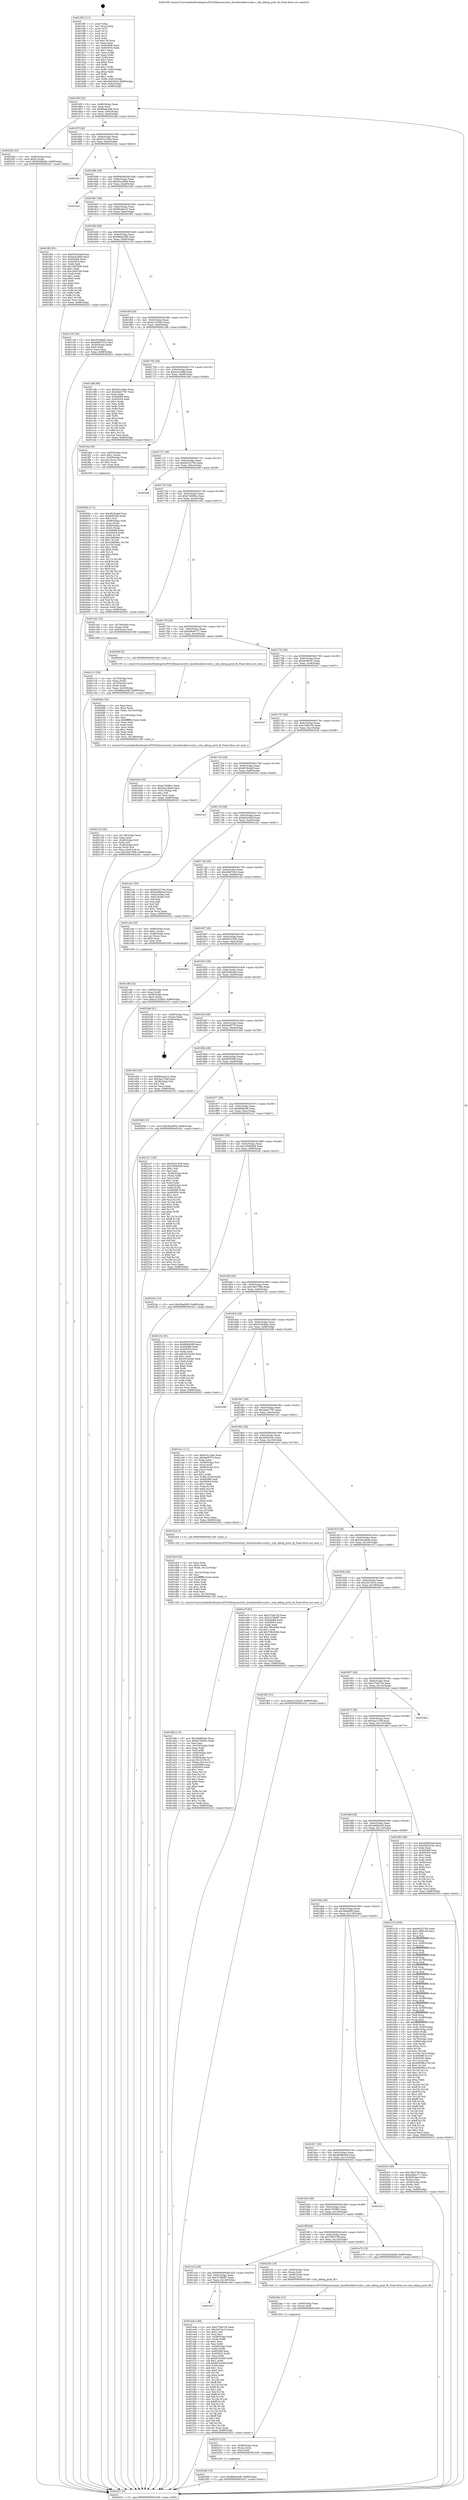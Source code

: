 digraph "0x4015f0" {
  label = "0x4015f0 (/mnt/c/Users/mathe/Desktop/tcc/POCII/binaries/extr_linuxfslockdsvcsubs.c_nlm_debug_print_fh_Final-ollvm.out::main(0))"
  labelloc = "t"
  node[shape=record]

  Entry [label="",width=0.3,height=0.3,shape=circle,fillcolor=black,style=filled]
  "0x40165f" [label="{
     0x40165f [32]\l
     | [instrs]\l
     &nbsp;&nbsp;0x40165f \<+6\>: mov -0x88(%rbp),%eax\l
     &nbsp;&nbsp;0x401665 \<+2\>: mov %eax,%ecx\l
     &nbsp;&nbsp;0x401667 \<+6\>: sub $0x8ba0c4d6,%ecx\l
     &nbsp;&nbsp;0x40166d \<+6\>: mov %eax,-0x9c(%rbp)\l
     &nbsp;&nbsp;0x401673 \<+6\>: mov %ecx,-0xa0(%rbp)\l
     &nbsp;&nbsp;0x401679 \<+6\>: je 00000000004022bb \<main+0xccb\>\l
  }"]
  "0x4022bb" [label="{
     0x4022bb [25]\l
     | [instrs]\l
     &nbsp;&nbsp;0x4022bb \<+4\>: mov -0x80(%rbp),%rax\l
     &nbsp;&nbsp;0x4022bf \<+6\>: movl $0x0,(%rax)\l
     &nbsp;&nbsp;0x4022c5 \<+10\>: movl $0xf2466dad,-0x88(%rbp)\l
     &nbsp;&nbsp;0x4022cf \<+5\>: jmp 0000000000402431 \<main+0xe41\>\l
  }"]
  "0x40167f" [label="{
     0x40167f [28]\l
     | [instrs]\l
     &nbsp;&nbsp;0x40167f \<+5\>: jmp 0000000000401684 \<main+0x94\>\l
     &nbsp;&nbsp;0x401684 \<+6\>: mov -0x9c(%rbp),%eax\l
     &nbsp;&nbsp;0x40168a \<+5\>: sub $0x91b1c8ee,%eax\l
     &nbsp;&nbsp;0x40168f \<+6\>: mov %eax,-0xa4(%rbp)\l
     &nbsp;&nbsp;0x401695 \<+6\>: je 000000000040232e \<main+0xd3e\>\l
  }"]
  Exit [label="",width=0.3,height=0.3,shape=circle,fillcolor=black,style=filled,peripheries=2]
  "0x40232e" [label="{
     0x40232e\l
  }", style=dashed]
  "0x40169b" [label="{
     0x40169b [28]\l
     | [instrs]\l
     &nbsp;&nbsp;0x40169b \<+5\>: jmp 00000000004016a0 \<main+0xb0\>\l
     &nbsp;&nbsp;0x4016a0 \<+6\>: mov -0x9c(%rbp),%eax\l
     &nbsp;&nbsp;0x4016a6 \<+5\>: sub $0x93a1d9a9,%eax\l
     &nbsp;&nbsp;0x4016ab \<+6\>: mov %eax,-0xa8(%rbp)\l
     &nbsp;&nbsp;0x4016b1 \<+6\>: je 0000000000401be4 \<main+0x5f4\>\l
  }"]
  "0x402289" [label="{
     0x402289 [15]\l
     | [instrs]\l
     &nbsp;&nbsp;0x402289 \<+10\>: movl $0x8ba0c4d6,-0x88(%rbp)\l
     &nbsp;&nbsp;0x402293 \<+5\>: jmp 0000000000402431 \<main+0xe41\>\l
  }"]
  "0x401be4" [label="{
     0x401be4\l
  }", style=dashed]
  "0x4016b7" [label="{
     0x4016b7 [28]\l
     | [instrs]\l
     &nbsp;&nbsp;0x4016b7 \<+5\>: jmp 00000000004016bc \<main+0xcc\>\l
     &nbsp;&nbsp;0x4016bc \<+6\>: mov -0x9c(%rbp),%eax\l
     &nbsp;&nbsp;0x4016c2 \<+5\>: sub $0x96ceba15,%eax\l
     &nbsp;&nbsp;0x4016c7 \<+6\>: mov %eax,-0xac(%rbp)\l
     &nbsp;&nbsp;0x4016cd \<+6\>: je 0000000000401f92 \<main+0x9a2\>\l
  }"]
  "0x40227a" [label="{
     0x40227a [15]\l
     | [instrs]\l
     &nbsp;&nbsp;0x40227a \<+4\>: mov -0x48(%rbp),%rax\l
     &nbsp;&nbsp;0x40227e \<+3\>: mov (%rax),%rax\l
     &nbsp;&nbsp;0x402281 \<+3\>: mov %rax,%rdi\l
     &nbsp;&nbsp;0x402284 \<+5\>: call 0000000000401030 \<free@plt\>\l
     | [calls]\l
     &nbsp;&nbsp;0x401030 \{1\} (unknown)\l
  }"]
  "0x401f92" [label="{
     0x401f92 [91]\l
     | [instrs]\l
     &nbsp;&nbsp;0x401f92 \<+5\>: mov $0xd018cdaf,%eax\l
     &nbsp;&nbsp;0x401f97 \<+5\>: mov $0xac01b6bf,%ecx\l
     &nbsp;&nbsp;0x401f9c \<+7\>: mov 0x405068,%edx\l
     &nbsp;&nbsp;0x401fa3 \<+7\>: mov 0x405054,%esi\l
     &nbsp;&nbsp;0x401faa \<+2\>: mov %edx,%edi\l
     &nbsp;&nbsp;0x401fac \<+6\>: add $0x1ef05290,%edi\l
     &nbsp;&nbsp;0x401fb2 \<+3\>: sub $0x1,%edi\l
     &nbsp;&nbsp;0x401fb5 \<+6\>: sub $0x1ef05290,%edi\l
     &nbsp;&nbsp;0x401fbb \<+3\>: imul %edi,%edx\l
     &nbsp;&nbsp;0x401fbe \<+3\>: and $0x1,%edx\l
     &nbsp;&nbsp;0x401fc1 \<+3\>: cmp $0x0,%edx\l
     &nbsp;&nbsp;0x401fc4 \<+4\>: sete %r8b\l
     &nbsp;&nbsp;0x401fc8 \<+3\>: cmp $0xa,%esi\l
     &nbsp;&nbsp;0x401fcb \<+4\>: setl %r9b\l
     &nbsp;&nbsp;0x401fcf \<+3\>: mov %r8b,%r10b\l
     &nbsp;&nbsp;0x401fd2 \<+3\>: and %r9b,%r10b\l
     &nbsp;&nbsp;0x401fd5 \<+3\>: xor %r9b,%r8b\l
     &nbsp;&nbsp;0x401fd8 \<+3\>: or %r8b,%r10b\l
     &nbsp;&nbsp;0x401fdb \<+4\>: test $0x1,%r10b\l
     &nbsp;&nbsp;0x401fdf \<+3\>: cmovne %ecx,%eax\l
     &nbsp;&nbsp;0x401fe2 \<+6\>: mov %eax,-0x88(%rbp)\l
     &nbsp;&nbsp;0x401fe8 \<+5\>: jmp 0000000000402431 \<main+0xe41\>\l
  }"]
  "0x4016d3" [label="{
     0x4016d3 [28]\l
     | [instrs]\l
     &nbsp;&nbsp;0x4016d3 \<+5\>: jmp 00000000004016d8 \<main+0xe8\>\l
     &nbsp;&nbsp;0x4016d8 \<+6\>: mov -0x9c(%rbp),%eax\l
     &nbsp;&nbsp;0x4016de \<+5\>: sub $0x988aa298,%eax\l
     &nbsp;&nbsp;0x4016e3 \<+6\>: mov %eax,-0xb0(%rbp)\l
     &nbsp;&nbsp;0x4016e9 \<+6\>: je 0000000000401c30 \<main+0x640\>\l
  }"]
  "0x40226e" [label="{
     0x40226e [12]\l
     | [instrs]\l
     &nbsp;&nbsp;0x40226e \<+4\>: mov -0x60(%rbp),%rax\l
     &nbsp;&nbsp;0x402272 \<+3\>: mov (%rax),%rdi\l
     &nbsp;&nbsp;0x402275 \<+5\>: call 0000000000401030 \<free@plt\>\l
     | [calls]\l
     &nbsp;&nbsp;0x401030 \{1\} (unknown)\l
  }"]
  "0x401c30" [label="{
     0x401c30 [30]\l
     | [instrs]\l
     &nbsp;&nbsp;0x401c30 \<+5\>: mov $0x2035eb6c,%eax\l
     &nbsp;&nbsp;0x401c35 \<+5\>: mov $0xe0b67b10,%ecx\l
     &nbsp;&nbsp;0x401c3a \<+3\>: mov -0x30(%rbp),%edx\l
     &nbsp;&nbsp;0x401c3d \<+3\>: cmp $0x0,%edx\l
     &nbsp;&nbsp;0x401c40 \<+3\>: cmove %ecx,%eax\l
     &nbsp;&nbsp;0x401c43 \<+6\>: mov %eax,-0x88(%rbp)\l
     &nbsp;&nbsp;0x401c49 \<+5\>: jmp 0000000000402431 \<main+0xe41\>\l
  }"]
  "0x4016ef" [label="{
     0x4016ef [28]\l
     | [instrs]\l
     &nbsp;&nbsp;0x4016ef \<+5\>: jmp 00000000004016f4 \<main+0x104\>\l
     &nbsp;&nbsp;0x4016f4 \<+6\>: mov -0x9c(%rbp),%eax\l
     &nbsp;&nbsp;0x4016fa \<+5\>: sub $0xa2152bd3,%eax\l
     &nbsp;&nbsp;0x4016ff \<+6\>: mov %eax,-0xb4(%rbp)\l
     &nbsp;&nbsp;0x401705 \<+6\>: je 0000000000401c8b \<main+0x69b\>\l
  }"]
  "0x402122" [label="{
     0x402122 [42]\l
     | [instrs]\l
     &nbsp;&nbsp;0x402122 \<+6\>: mov -0x138(%rbp),%ecx\l
     &nbsp;&nbsp;0x402128 \<+3\>: imul %eax,%ecx\l
     &nbsp;&nbsp;0x40212b \<+4\>: mov -0x48(%rbp),%r8\l
     &nbsp;&nbsp;0x40212f \<+3\>: mov (%r8),%r8\l
     &nbsp;&nbsp;0x402132 \<+4\>: mov -0x40(%rbp),%r9\l
     &nbsp;&nbsp;0x402136 \<+3\>: movslq (%r9),%r9\l
     &nbsp;&nbsp;0x402139 \<+4\>: mov %ecx,(%r8,%r9,4)\l
     &nbsp;&nbsp;0x40213d \<+10\>: movl $0x19d2700b,-0x88(%rbp)\l
     &nbsp;&nbsp;0x402147 \<+5\>: jmp 0000000000402431 \<main+0xe41\>\l
  }"]
  "0x401c8b" [label="{
     0x401c8b [86]\l
     | [instrs]\l
     &nbsp;&nbsp;0x401c8b \<+5\>: mov $0x91b1c8ee,%eax\l
     &nbsp;&nbsp;0x401c90 \<+5\>: mov $0x28a47787,%ecx\l
     &nbsp;&nbsp;0x401c95 \<+2\>: xor %edx,%edx\l
     &nbsp;&nbsp;0x401c97 \<+7\>: mov 0x405068,%esi\l
     &nbsp;&nbsp;0x401c9e \<+7\>: mov 0x405054,%edi\l
     &nbsp;&nbsp;0x401ca5 \<+3\>: sub $0x1,%edx\l
     &nbsp;&nbsp;0x401ca8 \<+3\>: mov %esi,%r8d\l
     &nbsp;&nbsp;0x401cab \<+3\>: add %edx,%r8d\l
     &nbsp;&nbsp;0x401cae \<+4\>: imul %r8d,%esi\l
     &nbsp;&nbsp;0x401cb2 \<+3\>: and $0x1,%esi\l
     &nbsp;&nbsp;0x401cb5 \<+3\>: cmp $0x0,%esi\l
     &nbsp;&nbsp;0x401cb8 \<+4\>: sete %r9b\l
     &nbsp;&nbsp;0x401cbc \<+3\>: cmp $0xa,%edi\l
     &nbsp;&nbsp;0x401cbf \<+4\>: setl %r10b\l
     &nbsp;&nbsp;0x401cc3 \<+3\>: mov %r9b,%r11b\l
     &nbsp;&nbsp;0x401cc6 \<+3\>: and %r10b,%r11b\l
     &nbsp;&nbsp;0x401cc9 \<+3\>: xor %r10b,%r9b\l
     &nbsp;&nbsp;0x401ccc \<+3\>: or %r9b,%r11b\l
     &nbsp;&nbsp;0x401ccf \<+4\>: test $0x1,%r11b\l
     &nbsp;&nbsp;0x401cd3 \<+3\>: cmovne %ecx,%eax\l
     &nbsp;&nbsp;0x401cd6 \<+6\>: mov %eax,-0x88(%rbp)\l
     &nbsp;&nbsp;0x401cdc \<+5\>: jmp 0000000000402431 \<main+0xe41\>\l
  }"]
  "0x40170b" [label="{
     0x40170b [28]\l
     | [instrs]\l
     &nbsp;&nbsp;0x40170b \<+5\>: jmp 0000000000401710 \<main+0x120\>\l
     &nbsp;&nbsp;0x401710 \<+6\>: mov -0x9c(%rbp),%eax\l
     &nbsp;&nbsp;0x401716 \<+5\>: sub $0xac01b6bf,%eax\l
     &nbsp;&nbsp;0x40171b \<+6\>: mov %eax,-0xb8(%rbp)\l
     &nbsp;&nbsp;0x401721 \<+6\>: je 0000000000401fed \<main+0x9fd\>\l
  }"]
  "0x4020ee" [label="{
     0x4020ee [52]\l
     | [instrs]\l
     &nbsp;&nbsp;0x4020ee \<+2\>: xor %ecx,%ecx\l
     &nbsp;&nbsp;0x4020f0 \<+5\>: mov $0x2,%edx\l
     &nbsp;&nbsp;0x4020f5 \<+6\>: mov %edx,-0x134(%rbp)\l
     &nbsp;&nbsp;0x4020fb \<+1\>: cltd\l
     &nbsp;&nbsp;0x4020fc \<+6\>: mov -0x134(%rbp),%esi\l
     &nbsp;&nbsp;0x402102 \<+2\>: idiv %esi\l
     &nbsp;&nbsp;0x402104 \<+6\>: imul $0xfffffffe,%edx,%edx\l
     &nbsp;&nbsp;0x40210a \<+2\>: mov %ecx,%edi\l
     &nbsp;&nbsp;0x40210c \<+2\>: sub %edx,%edi\l
     &nbsp;&nbsp;0x40210e \<+2\>: mov %ecx,%edx\l
     &nbsp;&nbsp;0x402110 \<+3\>: sub $0x1,%edx\l
     &nbsp;&nbsp;0x402113 \<+2\>: add %edx,%edi\l
     &nbsp;&nbsp;0x402115 \<+2\>: sub %edi,%ecx\l
     &nbsp;&nbsp;0x402117 \<+6\>: mov %ecx,-0x138(%rbp)\l
     &nbsp;&nbsp;0x40211d \<+5\>: call 0000000000401160 \<next_i\>\l
     | [calls]\l
     &nbsp;&nbsp;0x401160 \{1\} (/mnt/c/Users/mathe/Desktop/tcc/POCII/binaries/extr_linuxfslockdsvcsubs.c_nlm_debug_print_fh_Final-ollvm.out::next_i)\l
  }"]
  "0x401fed" [label="{
     0x401fed [29]\l
     | [instrs]\l
     &nbsp;&nbsp;0x401fed \<+4\>: mov -0x50(%rbp),%rax\l
     &nbsp;&nbsp;0x401ff1 \<+6\>: movl $0x1,(%rax)\l
     &nbsp;&nbsp;0x401ff7 \<+4\>: mov -0x50(%rbp),%rax\l
     &nbsp;&nbsp;0x401ffb \<+3\>: movslq (%rax),%rax\l
     &nbsp;&nbsp;0x401ffe \<+4\>: shl $0x2,%rax\l
     &nbsp;&nbsp;0x402002 \<+3\>: mov %rax,%rdi\l
     &nbsp;&nbsp;0x402005 \<+5\>: call 0000000000401050 \<malloc@plt\>\l
     | [calls]\l
     &nbsp;&nbsp;0x401050 \{1\} (unknown)\l
  }"]
  "0x401727" [label="{
     0x401727 [28]\l
     | [instrs]\l
     &nbsp;&nbsp;0x401727 \<+5\>: jmp 000000000040172c \<main+0x13c\>\l
     &nbsp;&nbsp;0x40172c \<+6\>: mov -0x9c(%rbp),%eax\l
     &nbsp;&nbsp;0x401732 \<+5\>: sub $0xb6322764,%eax\l
     &nbsp;&nbsp;0x401737 \<+6\>: mov %eax,-0xbc(%rbp)\l
     &nbsp;&nbsp;0x40173d \<+6\>: je 00000000004022e9 \<main+0xcf9\>\l
  }"]
  "0x40200a" [label="{
     0x40200a [172]\l
     | [instrs]\l
     &nbsp;&nbsp;0x40200a \<+5\>: mov $0xd018cdaf,%ecx\l
     &nbsp;&nbsp;0x40200f \<+5\>: mov $0xfef554fd,%edx\l
     &nbsp;&nbsp;0x402014 \<+3\>: mov $0x1,%sil\l
     &nbsp;&nbsp;0x402017 \<+4\>: mov -0x48(%rbp),%rdi\l
     &nbsp;&nbsp;0x40201b \<+3\>: mov %rax,(%rdi)\l
     &nbsp;&nbsp;0x40201e \<+4\>: mov -0x40(%rbp),%rax\l
     &nbsp;&nbsp;0x402022 \<+6\>: movl $0x0,(%rax)\l
     &nbsp;&nbsp;0x402028 \<+8\>: mov 0x405068,%r8d\l
     &nbsp;&nbsp;0x402030 \<+8\>: mov 0x405054,%r9d\l
     &nbsp;&nbsp;0x402038 \<+3\>: mov %r8d,%r10d\l
     &nbsp;&nbsp;0x40203b \<+7\>: add $0xc5d838e1,%r10d\l
     &nbsp;&nbsp;0x402042 \<+4\>: sub $0x1,%r10d\l
     &nbsp;&nbsp;0x402046 \<+7\>: sub $0xc5d838e1,%r10d\l
     &nbsp;&nbsp;0x40204d \<+4\>: imul %r10d,%r8d\l
     &nbsp;&nbsp;0x402051 \<+4\>: and $0x1,%r8d\l
     &nbsp;&nbsp;0x402055 \<+4\>: cmp $0x0,%r8d\l
     &nbsp;&nbsp;0x402059 \<+4\>: sete %r11b\l
     &nbsp;&nbsp;0x40205d \<+4\>: cmp $0xa,%r9d\l
     &nbsp;&nbsp;0x402061 \<+3\>: setl %bl\l
     &nbsp;&nbsp;0x402064 \<+3\>: mov %r11b,%r14b\l
     &nbsp;&nbsp;0x402067 \<+4\>: xor $0xff,%r14b\l
     &nbsp;&nbsp;0x40206b \<+3\>: mov %bl,%r15b\l
     &nbsp;&nbsp;0x40206e \<+4\>: xor $0xff,%r15b\l
     &nbsp;&nbsp;0x402072 \<+4\>: xor $0x0,%sil\l
     &nbsp;&nbsp;0x402076 \<+3\>: mov %r14b,%r12b\l
     &nbsp;&nbsp;0x402079 \<+4\>: and $0x0,%r12b\l
     &nbsp;&nbsp;0x40207d \<+3\>: and %sil,%r11b\l
     &nbsp;&nbsp;0x402080 \<+3\>: mov %r15b,%r13b\l
     &nbsp;&nbsp;0x402083 \<+4\>: and $0x0,%r13b\l
     &nbsp;&nbsp;0x402087 \<+3\>: and %sil,%bl\l
     &nbsp;&nbsp;0x40208a \<+3\>: or %r11b,%r12b\l
     &nbsp;&nbsp;0x40208d \<+3\>: or %bl,%r13b\l
     &nbsp;&nbsp;0x402090 \<+3\>: xor %r13b,%r12b\l
     &nbsp;&nbsp;0x402093 \<+3\>: or %r15b,%r14b\l
     &nbsp;&nbsp;0x402096 \<+4\>: xor $0xff,%r14b\l
     &nbsp;&nbsp;0x40209a \<+4\>: or $0x0,%sil\l
     &nbsp;&nbsp;0x40209e \<+3\>: and %sil,%r14b\l
     &nbsp;&nbsp;0x4020a1 \<+3\>: or %r14b,%r12b\l
     &nbsp;&nbsp;0x4020a4 \<+4\>: test $0x1,%r12b\l
     &nbsp;&nbsp;0x4020a8 \<+3\>: cmovne %edx,%ecx\l
     &nbsp;&nbsp;0x4020ab \<+6\>: mov %ecx,-0x88(%rbp)\l
     &nbsp;&nbsp;0x4020b1 \<+5\>: jmp 0000000000402431 \<main+0xe41\>\l
  }"]
  "0x4022e9" [label="{
     0x4022e9\l
  }", style=dashed]
  "0x401743" [label="{
     0x401743 [28]\l
     | [instrs]\l
     &nbsp;&nbsp;0x401743 \<+5\>: jmp 0000000000401748 \<main+0x158\>\l
     &nbsp;&nbsp;0x401748 \<+6\>: mov -0x9c(%rbp),%eax\l
     &nbsp;&nbsp;0x40174e \<+5\>: sub $0xb7d098cc,%eax\l
     &nbsp;&nbsp;0x401753 \<+6\>: mov %eax,-0xc0(%rbp)\l
     &nbsp;&nbsp;0x401759 \<+6\>: je 0000000000401c02 \<main+0x612\>\l
  }"]
  "0x401a37" [label="{
     0x401a37\l
  }", style=dashed]
  "0x401c02" [label="{
     0x401c02 [16]\l
     | [instrs]\l
     &nbsp;&nbsp;0x401c02 \<+4\>: mov -0x78(%rbp),%rax\l
     &nbsp;&nbsp;0x401c06 \<+3\>: mov (%rax),%rax\l
     &nbsp;&nbsp;0x401c09 \<+4\>: mov 0x8(%rax),%rdi\l
     &nbsp;&nbsp;0x401c0d \<+5\>: call 0000000000401060 \<atoi@plt\>\l
     | [calls]\l
     &nbsp;&nbsp;0x401060 \{1\} (unknown)\l
  }"]
  "0x40175f" [label="{
     0x40175f [28]\l
     | [instrs]\l
     &nbsp;&nbsp;0x40175f \<+5\>: jmp 0000000000401764 \<main+0x174\>\l
     &nbsp;&nbsp;0x401764 \<+6\>: mov -0x9c(%rbp),%eax\l
     &nbsp;&nbsp;0x40176a \<+5\>: sub $0xbdb9a717,%eax\l
     &nbsp;&nbsp;0x40176f \<+6\>: mov %eax,-0xc4(%rbp)\l
     &nbsp;&nbsp;0x401775 \<+6\>: je 00000000004020e9 \<main+0xaf9\>\l
  }"]
  "0x401eda" [label="{
     0x401eda [169]\l
     | [instrs]\l
     &nbsp;&nbsp;0x401eda \<+5\>: mov $0x375e47c8,%eax\l
     &nbsp;&nbsp;0x401edf \<+5\>: mov $0x34374c1b,%ecx\l
     &nbsp;&nbsp;0x401ee4 \<+2\>: mov $0x1,%dl\l
     &nbsp;&nbsp;0x401ee6 \<+2\>: xor %esi,%esi\l
     &nbsp;&nbsp;0x401ee8 \<+4\>: mov -0x58(%rbp),%rdi\l
     &nbsp;&nbsp;0x401eec \<+3\>: mov (%rdi),%r8d\l
     &nbsp;&nbsp;0x401eef \<+3\>: sub $0x1,%esi\l
     &nbsp;&nbsp;0x401ef2 \<+3\>: sub %esi,%r8d\l
     &nbsp;&nbsp;0x401ef5 \<+4\>: mov -0x58(%rbp),%rdi\l
     &nbsp;&nbsp;0x401ef9 \<+3\>: mov %r8d,(%rdi)\l
     &nbsp;&nbsp;0x401efc \<+7\>: mov 0x405068,%esi\l
     &nbsp;&nbsp;0x401f03 \<+8\>: mov 0x405054,%r8d\l
     &nbsp;&nbsp;0x401f0b \<+3\>: mov %esi,%r9d\l
     &nbsp;&nbsp;0x401f0e \<+7\>: sub $0xf974c049,%r9d\l
     &nbsp;&nbsp;0x401f15 \<+4\>: sub $0x1,%r9d\l
     &nbsp;&nbsp;0x401f19 \<+7\>: add $0xf974c049,%r9d\l
     &nbsp;&nbsp;0x401f20 \<+4\>: imul %r9d,%esi\l
     &nbsp;&nbsp;0x401f24 \<+3\>: and $0x1,%esi\l
     &nbsp;&nbsp;0x401f27 \<+3\>: cmp $0x0,%esi\l
     &nbsp;&nbsp;0x401f2a \<+4\>: sete %r10b\l
     &nbsp;&nbsp;0x401f2e \<+4\>: cmp $0xa,%r8d\l
     &nbsp;&nbsp;0x401f32 \<+4\>: setl %r11b\l
     &nbsp;&nbsp;0x401f36 \<+3\>: mov %r10b,%bl\l
     &nbsp;&nbsp;0x401f39 \<+3\>: xor $0xff,%bl\l
     &nbsp;&nbsp;0x401f3c \<+3\>: mov %r11b,%r14b\l
     &nbsp;&nbsp;0x401f3f \<+4\>: xor $0xff,%r14b\l
     &nbsp;&nbsp;0x401f43 \<+3\>: xor $0x1,%dl\l
     &nbsp;&nbsp;0x401f46 \<+3\>: mov %bl,%r15b\l
     &nbsp;&nbsp;0x401f49 \<+4\>: and $0xff,%r15b\l
     &nbsp;&nbsp;0x401f4d \<+3\>: and %dl,%r10b\l
     &nbsp;&nbsp;0x401f50 \<+3\>: mov %r14b,%r12b\l
     &nbsp;&nbsp;0x401f53 \<+4\>: and $0xff,%r12b\l
     &nbsp;&nbsp;0x401f57 \<+3\>: and %dl,%r11b\l
     &nbsp;&nbsp;0x401f5a \<+3\>: or %r10b,%r15b\l
     &nbsp;&nbsp;0x401f5d \<+3\>: or %r11b,%r12b\l
     &nbsp;&nbsp;0x401f60 \<+3\>: xor %r12b,%r15b\l
     &nbsp;&nbsp;0x401f63 \<+3\>: or %r14b,%bl\l
     &nbsp;&nbsp;0x401f66 \<+3\>: xor $0xff,%bl\l
     &nbsp;&nbsp;0x401f69 \<+3\>: or $0x1,%dl\l
     &nbsp;&nbsp;0x401f6c \<+2\>: and %dl,%bl\l
     &nbsp;&nbsp;0x401f6e \<+3\>: or %bl,%r15b\l
     &nbsp;&nbsp;0x401f71 \<+4\>: test $0x1,%r15b\l
     &nbsp;&nbsp;0x401f75 \<+3\>: cmovne %ecx,%eax\l
     &nbsp;&nbsp;0x401f78 \<+6\>: mov %eax,-0x88(%rbp)\l
     &nbsp;&nbsp;0x401f7e \<+5\>: jmp 0000000000402431 \<main+0xe41\>\l
  }"]
  "0x4020e9" [label="{
     0x4020e9 [5]\l
     | [instrs]\l
     &nbsp;&nbsp;0x4020e9 \<+5\>: call 0000000000401160 \<next_i\>\l
     | [calls]\l
     &nbsp;&nbsp;0x401160 \{1\} (/mnt/c/Users/mathe/Desktop/tcc/POCII/binaries/extr_linuxfslockdsvcsubs.c_nlm_debug_print_fh_Final-ollvm.out::next_i)\l
  }"]
  "0x40177b" [label="{
     0x40177b [28]\l
     | [instrs]\l
     &nbsp;&nbsp;0x40177b \<+5\>: jmp 0000000000401780 \<main+0x190\>\l
     &nbsp;&nbsp;0x401780 \<+6\>: mov -0x9c(%rbp),%eax\l
     &nbsp;&nbsp;0x401786 \<+5\>: sub $0xbfc90c97,%eax\l
     &nbsp;&nbsp;0x40178b \<+6\>: mov %eax,-0xc8(%rbp)\l
     &nbsp;&nbsp;0x401791 \<+6\>: je 00000000004022a7 \<main+0xcb7\>\l
  }"]
  "0x401a1b" [label="{
     0x401a1b [28]\l
     | [instrs]\l
     &nbsp;&nbsp;0x401a1b \<+5\>: jmp 0000000000401a20 \<main+0x430\>\l
     &nbsp;&nbsp;0x401a20 \<+6\>: mov -0x9c(%rbp),%eax\l
     &nbsp;&nbsp;0x401a26 \<+5\>: sub $0x7e78b8f7,%eax\l
     &nbsp;&nbsp;0x401a2b \<+6\>: mov %eax,-0x128(%rbp)\l
     &nbsp;&nbsp;0x401a31 \<+6\>: je 0000000000401eda \<main+0x8ea\>\l
  }"]
  "0x4022a7" [label="{
     0x4022a7\l
  }", style=dashed]
  "0x401797" [label="{
     0x401797 [28]\l
     | [instrs]\l
     &nbsp;&nbsp;0x401797 \<+5\>: jmp 000000000040179c \<main+0x1ac\>\l
     &nbsp;&nbsp;0x40179c \<+6\>: mov -0x9c(%rbp),%eax\l
     &nbsp;&nbsp;0x4017a2 \<+5\>: sub $0xc1883c30,%eax\l
     &nbsp;&nbsp;0x4017a7 \<+6\>: mov %eax,-0xcc(%rbp)\l
     &nbsp;&nbsp;0x4017ad \<+6\>: je 0000000000401bc6 \<main+0x5d6\>\l
  }"]
  "0x40225b" [label="{
     0x40225b [19]\l
     | [instrs]\l
     &nbsp;&nbsp;0x40225b \<+4\>: mov -0x60(%rbp),%rax\l
     &nbsp;&nbsp;0x40225f \<+3\>: mov (%rax),%rdi\l
     &nbsp;&nbsp;0x402262 \<+4\>: mov -0x48(%rbp),%rax\l
     &nbsp;&nbsp;0x402266 \<+3\>: mov (%rax),%rsi\l
     &nbsp;&nbsp;0x402269 \<+5\>: call 00000000004015e0 \<nlm_debug_print_fh\>\l
     | [calls]\l
     &nbsp;&nbsp;0x4015e0 \{1\} (/mnt/c/Users/mathe/Desktop/tcc/POCII/binaries/extr_linuxfslockdsvcsubs.c_nlm_debug_print_fh_Final-ollvm.out::nlm_debug_print_fh)\l
  }"]
  "0x401bc6" [label="{
     0x401bc6 [30]\l
     | [instrs]\l
     &nbsp;&nbsp;0x401bc6 \<+5\>: mov $0xb7d098cc,%eax\l
     &nbsp;&nbsp;0x401bcb \<+5\>: mov $0x93a1d9a9,%ecx\l
     &nbsp;&nbsp;0x401bd0 \<+3\>: mov -0x31(%rbp),%dl\l
     &nbsp;&nbsp;0x401bd3 \<+3\>: test $0x1,%dl\l
     &nbsp;&nbsp;0x401bd6 \<+3\>: cmovne %ecx,%eax\l
     &nbsp;&nbsp;0x401bd9 \<+6\>: mov %eax,-0x88(%rbp)\l
     &nbsp;&nbsp;0x401bdf \<+5\>: jmp 0000000000402431 \<main+0xe41\>\l
  }"]
  "0x4017b3" [label="{
     0x4017b3 [28]\l
     | [instrs]\l
     &nbsp;&nbsp;0x4017b3 \<+5\>: jmp 00000000004017b8 \<main+0x1c8\>\l
     &nbsp;&nbsp;0x4017b8 \<+6\>: mov -0x9c(%rbp),%eax\l
     &nbsp;&nbsp;0x4017be \<+5\>: sub $0xd018cdaf,%eax\l
     &nbsp;&nbsp;0x4017c3 \<+6\>: mov %eax,-0xd0(%rbp)\l
     &nbsp;&nbsp;0x4017c9 \<+6\>: je 00000000004023cf \<main+0xddf\>\l
  }"]
  "0x4019ff" [label="{
     0x4019ff [28]\l
     | [instrs]\l
     &nbsp;&nbsp;0x4019ff \<+5\>: jmp 0000000000401a04 \<main+0x414\>\l
     &nbsp;&nbsp;0x401a04 \<+6\>: mov -0x9c(%rbp),%eax\l
     &nbsp;&nbsp;0x401a0a \<+5\>: sub $0x79fc374f,%eax\l
     &nbsp;&nbsp;0x401a0f \<+6\>: mov %eax,-0x124(%rbp)\l
     &nbsp;&nbsp;0x401a15 \<+6\>: je 000000000040225b \<main+0xc6b\>\l
  }"]
  "0x4023cf" [label="{
     0x4023cf\l
  }", style=dashed]
  "0x4017cf" [label="{
     0x4017cf [28]\l
     | [instrs]\l
     &nbsp;&nbsp;0x4017cf \<+5\>: jmp 00000000004017d4 \<main+0x1e4\>\l
     &nbsp;&nbsp;0x4017d4 \<+6\>: mov -0x9c(%rbp),%eax\l
     &nbsp;&nbsp;0x4017da \<+5\>: sub $0xd4d160cf,%eax\l
     &nbsp;&nbsp;0x4017df \<+6\>: mov %eax,-0xd4(%rbp)\l
     &nbsp;&nbsp;0x4017e5 \<+6\>: je 0000000000401a41 \<main+0x451\>\l
  }"]
  "0x401e70" [label="{
     0x401e70 [15]\l
     | [instrs]\l
     &nbsp;&nbsp;0x401e70 \<+10\>: movl $0x2ebc8a4b,-0x88(%rbp)\l
     &nbsp;&nbsp;0x401e7a \<+5\>: jmp 0000000000402431 \<main+0xe41\>\l
  }"]
  "0x401a41" [label="{
     0x401a41 [53]\l
     | [instrs]\l
     &nbsp;&nbsp;0x401a41 \<+5\>: mov $0xb6322764,%eax\l
     &nbsp;&nbsp;0x401a46 \<+5\>: mov $0x3e08eb3d,%ecx\l
     &nbsp;&nbsp;0x401a4b \<+6\>: mov -0x82(%rbp),%dl\l
     &nbsp;&nbsp;0x401a51 \<+7\>: mov -0x81(%rbp),%sil\l
     &nbsp;&nbsp;0x401a58 \<+3\>: mov %dl,%dil\l
     &nbsp;&nbsp;0x401a5b \<+3\>: and %sil,%dil\l
     &nbsp;&nbsp;0x401a5e \<+3\>: xor %sil,%dl\l
     &nbsp;&nbsp;0x401a61 \<+3\>: or %dl,%dil\l
     &nbsp;&nbsp;0x401a64 \<+4\>: test $0x1,%dil\l
     &nbsp;&nbsp;0x401a68 \<+3\>: cmovne %ecx,%eax\l
     &nbsp;&nbsp;0x401a6b \<+6\>: mov %eax,-0x88(%rbp)\l
     &nbsp;&nbsp;0x401a71 \<+5\>: jmp 0000000000402431 \<main+0xe41\>\l
  }"]
  "0x4017eb" [label="{
     0x4017eb [28]\l
     | [instrs]\l
     &nbsp;&nbsp;0x4017eb \<+5\>: jmp 00000000004017f0 \<main+0x200\>\l
     &nbsp;&nbsp;0x4017f0 \<+6\>: mov -0x9c(%rbp),%eax\l
     &nbsp;&nbsp;0x4017f6 \<+5\>: sub $0xe0b67b10,%eax\l
     &nbsp;&nbsp;0x4017fb \<+6\>: mov %eax,-0xd8(%rbp)\l
     &nbsp;&nbsp;0x401801 \<+6\>: je 0000000000401c4e \<main+0x65e\>\l
  }"]
  "0x402431" [label="{
     0x402431 [5]\l
     | [instrs]\l
     &nbsp;&nbsp;0x402431 \<+5\>: jmp 000000000040165f \<main+0x6f\>\l
  }"]
  "0x4015f0" [label="{
     0x4015f0 [111]\l
     | [instrs]\l
     &nbsp;&nbsp;0x4015f0 \<+1\>: push %rbp\l
     &nbsp;&nbsp;0x4015f1 \<+3\>: mov %rsp,%rbp\l
     &nbsp;&nbsp;0x4015f4 \<+2\>: push %r15\l
     &nbsp;&nbsp;0x4015f6 \<+2\>: push %r14\l
     &nbsp;&nbsp;0x4015f8 \<+2\>: push %r13\l
     &nbsp;&nbsp;0x4015fa \<+2\>: push %r12\l
     &nbsp;&nbsp;0x4015fc \<+1\>: push %rbx\l
     &nbsp;&nbsp;0x4015fd \<+7\>: sub $0x128,%rsp\l
     &nbsp;&nbsp;0x401604 \<+2\>: xor %eax,%eax\l
     &nbsp;&nbsp;0x401606 \<+7\>: mov 0x405068,%ecx\l
     &nbsp;&nbsp;0x40160d \<+7\>: mov 0x405054,%edx\l
     &nbsp;&nbsp;0x401614 \<+3\>: sub $0x1,%eax\l
     &nbsp;&nbsp;0x401617 \<+3\>: mov %ecx,%r8d\l
     &nbsp;&nbsp;0x40161a \<+3\>: add %eax,%r8d\l
     &nbsp;&nbsp;0x40161d \<+4\>: imul %r8d,%ecx\l
     &nbsp;&nbsp;0x401621 \<+3\>: and $0x1,%ecx\l
     &nbsp;&nbsp;0x401624 \<+3\>: cmp $0x0,%ecx\l
     &nbsp;&nbsp;0x401627 \<+4\>: sete %r9b\l
     &nbsp;&nbsp;0x40162b \<+4\>: and $0x1,%r9b\l
     &nbsp;&nbsp;0x40162f \<+7\>: mov %r9b,-0x82(%rbp)\l
     &nbsp;&nbsp;0x401636 \<+3\>: cmp $0xa,%edx\l
     &nbsp;&nbsp;0x401639 \<+4\>: setl %r9b\l
     &nbsp;&nbsp;0x40163d \<+4\>: and $0x1,%r9b\l
     &nbsp;&nbsp;0x401641 \<+7\>: mov %r9b,-0x81(%rbp)\l
     &nbsp;&nbsp;0x401648 \<+10\>: movl $0xd4d160cf,-0x88(%rbp)\l
     &nbsp;&nbsp;0x401652 \<+6\>: mov %edi,-0x8c(%rbp)\l
     &nbsp;&nbsp;0x401658 \<+7\>: mov %rsi,-0x98(%rbp)\l
  }"]
  "0x4019e3" [label="{
     0x4019e3 [28]\l
     | [instrs]\l
     &nbsp;&nbsp;0x4019e3 \<+5\>: jmp 00000000004019e8 \<main+0x3f8\>\l
     &nbsp;&nbsp;0x4019e8 \<+6\>: mov -0x9c(%rbp),%eax\l
     &nbsp;&nbsp;0x4019ee \<+5\>: sub $0x6c78380c,%eax\l
     &nbsp;&nbsp;0x4019f3 \<+6\>: mov %eax,-0x120(%rbp)\l
     &nbsp;&nbsp;0x4019f9 \<+6\>: je 0000000000401e70 \<main+0x880\>\l
  }"]
  "0x401c4e" [label="{
     0x401c4e [29]\l
     | [instrs]\l
     &nbsp;&nbsp;0x401c4e \<+4\>: mov -0x68(%rbp),%rax\l
     &nbsp;&nbsp;0x401c52 \<+6\>: movl $0x1,(%rax)\l
     &nbsp;&nbsp;0x401c58 \<+4\>: mov -0x68(%rbp),%rax\l
     &nbsp;&nbsp;0x401c5c \<+3\>: movslq (%rax),%rax\l
     &nbsp;&nbsp;0x401c5f \<+4\>: shl $0x0,%rax\l
     &nbsp;&nbsp;0x401c63 \<+3\>: mov %rax,%rdi\l
     &nbsp;&nbsp;0x401c66 \<+5\>: call 0000000000401050 \<malloc@plt\>\l
     | [calls]\l
     &nbsp;&nbsp;0x401050 \{1\} (unknown)\l
  }"]
  "0x401807" [label="{
     0x401807 [28]\l
     | [instrs]\l
     &nbsp;&nbsp;0x401807 \<+5\>: jmp 000000000040180c \<main+0x21c\>\l
     &nbsp;&nbsp;0x40180c \<+6\>: mov -0x9c(%rbp),%eax\l
     &nbsp;&nbsp;0x401812 \<+5\>: sub $0xf2031930,%eax\l
     &nbsp;&nbsp;0x401817 \<+6\>: mov %eax,-0xdc(%rbp)\l
     &nbsp;&nbsp;0x40181d \<+6\>: je 000000000040240c \<main+0xe1c\>\l
  }"]
  "0x402353" [label="{
     0x402353\l
  }", style=dashed]
  "0x40240c" [label="{
     0x40240c\l
  }", style=dashed]
  "0x401823" [label="{
     0x401823 [28]\l
     | [instrs]\l
     &nbsp;&nbsp;0x401823 \<+5\>: jmp 0000000000401828 \<main+0x238\>\l
     &nbsp;&nbsp;0x401828 \<+6\>: mov -0x9c(%rbp),%eax\l
     &nbsp;&nbsp;0x40182e \<+5\>: sub $0xf2466dad,%eax\l
     &nbsp;&nbsp;0x401833 \<+6\>: mov %eax,-0xe0(%rbp)\l
     &nbsp;&nbsp;0x401839 \<+6\>: je 00000000004022d4 \<main+0xce4\>\l
  }"]
  "0x4019c7" [label="{
     0x4019c7 [28]\l
     | [instrs]\l
     &nbsp;&nbsp;0x4019c7 \<+5\>: jmp 00000000004019cc \<main+0x3dc\>\l
     &nbsp;&nbsp;0x4019cc \<+6\>: mov -0x9c(%rbp),%eax\l
     &nbsp;&nbsp;0x4019d2 \<+5\>: sub $0x46d803e9,%eax\l
     &nbsp;&nbsp;0x4019d7 \<+6\>: mov %eax,-0x11c(%rbp)\l
     &nbsp;&nbsp;0x4019dd \<+6\>: je 0000000000402353 \<main+0xd63\>\l
  }"]
  "0x4022d4" [label="{
     0x4022d4 [21]\l
     | [instrs]\l
     &nbsp;&nbsp;0x4022d4 \<+4\>: mov -0x80(%rbp),%rax\l
     &nbsp;&nbsp;0x4022d8 \<+2\>: mov (%rax),%eax\l
     &nbsp;&nbsp;0x4022da \<+4\>: lea -0x28(%rbp),%rsp\l
     &nbsp;&nbsp;0x4022de \<+1\>: pop %rbx\l
     &nbsp;&nbsp;0x4022df \<+2\>: pop %r12\l
     &nbsp;&nbsp;0x4022e1 \<+2\>: pop %r13\l
     &nbsp;&nbsp;0x4022e3 \<+2\>: pop %r14\l
     &nbsp;&nbsp;0x4022e5 \<+2\>: pop %r15\l
     &nbsp;&nbsp;0x4022e7 \<+1\>: pop %rbp\l
     &nbsp;&nbsp;0x4022e8 \<+1\>: ret\l
  }"]
  "0x40183f" [label="{
     0x40183f [28]\l
     | [instrs]\l
     &nbsp;&nbsp;0x40183f \<+5\>: jmp 0000000000401844 \<main+0x254\>\l
     &nbsp;&nbsp;0x401844 \<+6\>: mov -0x9c(%rbp),%eax\l
     &nbsp;&nbsp;0x40184a \<+5\>: sub $0xfae0f77d,%eax\l
     &nbsp;&nbsp;0x40184f \<+6\>: mov %eax,-0xe4(%rbp)\l
     &nbsp;&nbsp;0x401855 \<+6\>: je 0000000000401d50 \<main+0x760\>\l
  }"]
  "0x4020c5" [label="{
     0x4020c5 [36]\l
     | [instrs]\l
     &nbsp;&nbsp;0x4020c5 \<+5\>: mov $0x79fc374f,%eax\l
     &nbsp;&nbsp;0x4020ca \<+5\>: mov $0xbdb9a717,%ecx\l
     &nbsp;&nbsp;0x4020cf \<+4\>: mov -0x40(%rbp),%rdx\l
     &nbsp;&nbsp;0x4020d3 \<+2\>: mov (%rdx),%esi\l
     &nbsp;&nbsp;0x4020d5 \<+4\>: mov -0x50(%rbp),%rdx\l
     &nbsp;&nbsp;0x4020d9 \<+2\>: cmp (%rdx),%esi\l
     &nbsp;&nbsp;0x4020db \<+3\>: cmovl %ecx,%eax\l
     &nbsp;&nbsp;0x4020de \<+6\>: mov %eax,-0x88(%rbp)\l
     &nbsp;&nbsp;0x4020e4 \<+5\>: jmp 0000000000402431 \<main+0xe41\>\l
  }"]
  "0x401d50" [label="{
     0x401d50 [30]\l
     | [instrs]\l
     &nbsp;&nbsp;0x401d50 \<+5\>: mov $0x96ceba15,%eax\l
     &nbsp;&nbsp;0x401d55 \<+5\>: mov $0x3aa7c34f,%ecx\l
     &nbsp;&nbsp;0x401d5a \<+3\>: mov -0x29(%rbp),%dl\l
     &nbsp;&nbsp;0x401d5d \<+3\>: test $0x1,%dl\l
     &nbsp;&nbsp;0x401d60 \<+3\>: cmovne %ecx,%eax\l
     &nbsp;&nbsp;0x401d63 \<+6\>: mov %eax,-0x88(%rbp)\l
     &nbsp;&nbsp;0x401d69 \<+5\>: jmp 0000000000402431 \<main+0xe41\>\l
  }"]
  "0x40185b" [label="{
     0x40185b [28]\l
     | [instrs]\l
     &nbsp;&nbsp;0x40185b \<+5\>: jmp 0000000000401860 \<main+0x270\>\l
     &nbsp;&nbsp;0x401860 \<+6\>: mov -0x9c(%rbp),%eax\l
     &nbsp;&nbsp;0x401866 \<+5\>: sub $0xfef554fd,%eax\l
     &nbsp;&nbsp;0x40186b \<+6\>: mov %eax,-0xe8(%rbp)\l
     &nbsp;&nbsp;0x401871 \<+6\>: je 00000000004020b6 \<main+0xac6\>\l
  }"]
  "0x401dfd" [label="{
     0x401dfd [115]\l
     | [instrs]\l
     &nbsp;&nbsp;0x401dfd \<+5\>: mov $0x46d803e9,%ecx\l
     &nbsp;&nbsp;0x401e02 \<+5\>: mov $0x6c78380c,%edx\l
     &nbsp;&nbsp;0x401e07 \<+2\>: xor %esi,%esi\l
     &nbsp;&nbsp;0x401e09 \<+6\>: mov -0x130(%rbp),%edi\l
     &nbsp;&nbsp;0x401e0f \<+3\>: imul %eax,%edi\l
     &nbsp;&nbsp;0x401e12 \<+3\>: mov %dil,%r8b\l
     &nbsp;&nbsp;0x401e15 \<+4\>: mov -0x60(%rbp),%r9\l
     &nbsp;&nbsp;0x401e19 \<+3\>: mov (%r9),%r9\l
     &nbsp;&nbsp;0x401e1c \<+4\>: mov -0x58(%rbp),%r10\l
     &nbsp;&nbsp;0x401e20 \<+3\>: movslq (%r10),%r10\l
     &nbsp;&nbsp;0x401e23 \<+4\>: mov %r8b,(%r9,%r10,1)\l
     &nbsp;&nbsp;0x401e27 \<+7\>: mov 0x405068,%eax\l
     &nbsp;&nbsp;0x401e2e \<+7\>: mov 0x405054,%edi\l
     &nbsp;&nbsp;0x401e35 \<+3\>: sub $0x1,%esi\l
     &nbsp;&nbsp;0x401e38 \<+3\>: mov %eax,%r11d\l
     &nbsp;&nbsp;0x401e3b \<+3\>: add %esi,%r11d\l
     &nbsp;&nbsp;0x401e3e \<+4\>: imul %r11d,%eax\l
     &nbsp;&nbsp;0x401e42 \<+3\>: and $0x1,%eax\l
     &nbsp;&nbsp;0x401e45 \<+3\>: cmp $0x0,%eax\l
     &nbsp;&nbsp;0x401e48 \<+4\>: sete %r8b\l
     &nbsp;&nbsp;0x401e4c \<+3\>: cmp $0xa,%edi\l
     &nbsp;&nbsp;0x401e4f \<+3\>: setl %bl\l
     &nbsp;&nbsp;0x401e52 \<+3\>: mov %r8b,%r14b\l
     &nbsp;&nbsp;0x401e55 \<+3\>: and %bl,%r14b\l
     &nbsp;&nbsp;0x401e58 \<+3\>: xor %bl,%r8b\l
     &nbsp;&nbsp;0x401e5b \<+3\>: or %r8b,%r14b\l
     &nbsp;&nbsp;0x401e5e \<+4\>: test $0x1,%r14b\l
     &nbsp;&nbsp;0x401e62 \<+3\>: cmovne %edx,%ecx\l
     &nbsp;&nbsp;0x401e65 \<+6\>: mov %ecx,-0x88(%rbp)\l
     &nbsp;&nbsp;0x401e6b \<+5\>: jmp 0000000000402431 \<main+0xe41\>\l
  }"]
  "0x4020b6" [label="{
     0x4020b6 [15]\l
     | [instrs]\l
     &nbsp;&nbsp;0x4020b6 \<+10\>: movl $0x3faa965f,-0x88(%rbp)\l
     &nbsp;&nbsp;0x4020c0 \<+5\>: jmp 0000000000402431 \<main+0xe41\>\l
  }"]
  "0x401877" [label="{
     0x401877 [28]\l
     | [instrs]\l
     &nbsp;&nbsp;0x401877 \<+5\>: jmp 000000000040187c \<main+0x28c\>\l
     &nbsp;&nbsp;0x40187c \<+6\>: mov -0x9c(%rbp),%eax\l
     &nbsp;&nbsp;0x401882 \<+5\>: sub $0x6686289,%eax\l
     &nbsp;&nbsp;0x401887 \<+6\>: mov %eax,-0xec(%rbp)\l
     &nbsp;&nbsp;0x40188d \<+6\>: je 00000000004021a7 \<main+0xbb7\>\l
  }"]
  "0x401dc9" [label="{
     0x401dc9 [52]\l
     | [instrs]\l
     &nbsp;&nbsp;0x401dc9 \<+2\>: xor %ecx,%ecx\l
     &nbsp;&nbsp;0x401dcb \<+5\>: mov $0x2,%edx\l
     &nbsp;&nbsp;0x401dd0 \<+6\>: mov %edx,-0x12c(%rbp)\l
     &nbsp;&nbsp;0x401dd6 \<+1\>: cltd\l
     &nbsp;&nbsp;0x401dd7 \<+6\>: mov -0x12c(%rbp),%esi\l
     &nbsp;&nbsp;0x401ddd \<+2\>: idiv %esi\l
     &nbsp;&nbsp;0x401ddf \<+6\>: imul $0xfffffffe,%edx,%edx\l
     &nbsp;&nbsp;0x401de5 \<+2\>: mov %ecx,%edi\l
     &nbsp;&nbsp;0x401de7 \<+2\>: sub %edx,%edi\l
     &nbsp;&nbsp;0x401de9 \<+2\>: mov %ecx,%edx\l
     &nbsp;&nbsp;0x401deb \<+3\>: sub $0x1,%edx\l
     &nbsp;&nbsp;0x401dee \<+2\>: add %edx,%edi\l
     &nbsp;&nbsp;0x401df0 \<+2\>: sub %edi,%ecx\l
     &nbsp;&nbsp;0x401df2 \<+6\>: mov %ecx,-0x130(%rbp)\l
     &nbsp;&nbsp;0x401df8 \<+5\>: call 0000000000401160 \<next_i\>\l
     | [calls]\l
     &nbsp;&nbsp;0x401160 \{1\} (/mnt/c/Users/mathe/Desktop/tcc/POCII/binaries/extr_linuxfslockdsvcsubs.c_nlm_debug_print_fh_Final-ollvm.out::next_i)\l
  }"]
  "0x4021a7" [label="{
     0x4021a7 [165]\l
     | [instrs]\l
     &nbsp;&nbsp;0x4021a7 \<+5\>: mov $0xf2031930,%eax\l
     &nbsp;&nbsp;0x4021ac \<+5\>: mov $0x19566928,%ecx\l
     &nbsp;&nbsp;0x4021b1 \<+2\>: mov $0x1,%dl\l
     &nbsp;&nbsp;0x4021b3 \<+2\>: xor %esi,%esi\l
     &nbsp;&nbsp;0x4021b5 \<+4\>: mov -0x40(%rbp),%rdi\l
     &nbsp;&nbsp;0x4021b9 \<+3\>: mov (%rdi),%r8d\l
     &nbsp;&nbsp;0x4021bc \<+3\>: mov %esi,%r9d\l
     &nbsp;&nbsp;0x4021bf \<+4\>: sub $0x1,%r9d\l
     &nbsp;&nbsp;0x4021c3 \<+3\>: sub %r9d,%r8d\l
     &nbsp;&nbsp;0x4021c6 \<+4\>: mov -0x40(%rbp),%rdi\l
     &nbsp;&nbsp;0x4021ca \<+3\>: mov %r8d,(%rdi)\l
     &nbsp;&nbsp;0x4021cd \<+8\>: mov 0x405068,%r8d\l
     &nbsp;&nbsp;0x4021d5 \<+8\>: mov 0x405054,%r9d\l
     &nbsp;&nbsp;0x4021dd \<+3\>: sub $0x1,%esi\l
     &nbsp;&nbsp;0x4021e0 \<+3\>: mov %r8d,%r10d\l
     &nbsp;&nbsp;0x4021e3 \<+3\>: add %esi,%r10d\l
     &nbsp;&nbsp;0x4021e6 \<+4\>: imul %r10d,%r8d\l
     &nbsp;&nbsp;0x4021ea \<+4\>: and $0x1,%r8d\l
     &nbsp;&nbsp;0x4021ee \<+4\>: cmp $0x0,%r8d\l
     &nbsp;&nbsp;0x4021f2 \<+4\>: sete %r11b\l
     &nbsp;&nbsp;0x4021f6 \<+4\>: cmp $0xa,%r9d\l
     &nbsp;&nbsp;0x4021fa \<+3\>: setl %bl\l
     &nbsp;&nbsp;0x4021fd \<+3\>: mov %r11b,%r14b\l
     &nbsp;&nbsp;0x402200 \<+4\>: xor $0xff,%r14b\l
     &nbsp;&nbsp;0x402204 \<+3\>: mov %bl,%r15b\l
     &nbsp;&nbsp;0x402207 \<+4\>: xor $0xff,%r15b\l
     &nbsp;&nbsp;0x40220b \<+3\>: xor $0x0,%dl\l
     &nbsp;&nbsp;0x40220e \<+3\>: mov %r14b,%r12b\l
     &nbsp;&nbsp;0x402211 \<+4\>: and $0x0,%r12b\l
     &nbsp;&nbsp;0x402215 \<+3\>: and %dl,%r11b\l
     &nbsp;&nbsp;0x402218 \<+3\>: mov %r15b,%r13b\l
     &nbsp;&nbsp;0x40221b \<+4\>: and $0x0,%r13b\l
     &nbsp;&nbsp;0x40221f \<+2\>: and %dl,%bl\l
     &nbsp;&nbsp;0x402221 \<+3\>: or %r11b,%r12b\l
     &nbsp;&nbsp;0x402224 \<+3\>: or %bl,%r13b\l
     &nbsp;&nbsp;0x402227 \<+3\>: xor %r13b,%r12b\l
     &nbsp;&nbsp;0x40222a \<+3\>: or %r15b,%r14b\l
     &nbsp;&nbsp;0x40222d \<+4\>: xor $0xff,%r14b\l
     &nbsp;&nbsp;0x402231 \<+3\>: or $0x0,%dl\l
     &nbsp;&nbsp;0x402234 \<+3\>: and %dl,%r14b\l
     &nbsp;&nbsp;0x402237 \<+3\>: or %r14b,%r12b\l
     &nbsp;&nbsp;0x40223a \<+4\>: test $0x1,%r12b\l
     &nbsp;&nbsp;0x40223e \<+3\>: cmovne %ecx,%eax\l
     &nbsp;&nbsp;0x402241 \<+6\>: mov %eax,-0x88(%rbp)\l
     &nbsp;&nbsp;0x402247 \<+5\>: jmp 0000000000402431 \<main+0xe41\>\l
  }"]
  "0x401893" [label="{
     0x401893 [28]\l
     | [instrs]\l
     &nbsp;&nbsp;0x401893 \<+5\>: jmp 0000000000401898 \<main+0x2a8\>\l
     &nbsp;&nbsp;0x401898 \<+6\>: mov -0x9c(%rbp),%eax\l
     &nbsp;&nbsp;0x40189e \<+5\>: sub $0x19566928,%eax\l
     &nbsp;&nbsp;0x4018a3 \<+6\>: mov %eax,-0xf0(%rbp)\l
     &nbsp;&nbsp;0x4018a9 \<+6\>: je 000000000040224c \<main+0xc5c\>\l
  }"]
  "0x401c6b" [label="{
     0x401c6b [32]\l
     | [instrs]\l
     &nbsp;&nbsp;0x401c6b \<+4\>: mov -0x60(%rbp),%rdi\l
     &nbsp;&nbsp;0x401c6f \<+3\>: mov %rax,(%rdi)\l
     &nbsp;&nbsp;0x401c72 \<+4\>: mov -0x58(%rbp),%rax\l
     &nbsp;&nbsp;0x401c76 \<+6\>: movl $0x0,(%rax)\l
     &nbsp;&nbsp;0x401c7c \<+10\>: movl $0xa2152bd3,-0x88(%rbp)\l
     &nbsp;&nbsp;0x401c86 \<+5\>: jmp 0000000000402431 \<main+0xe41\>\l
  }"]
  "0x40224c" [label="{
     0x40224c [15]\l
     | [instrs]\l
     &nbsp;&nbsp;0x40224c \<+10\>: movl $0x3faa965f,-0x88(%rbp)\l
     &nbsp;&nbsp;0x402256 \<+5\>: jmp 0000000000402431 \<main+0xe41\>\l
  }"]
  "0x4018af" [label="{
     0x4018af [28]\l
     | [instrs]\l
     &nbsp;&nbsp;0x4018af \<+5\>: jmp 00000000004018b4 \<main+0x2c4\>\l
     &nbsp;&nbsp;0x4018b4 \<+6\>: mov -0x9c(%rbp),%eax\l
     &nbsp;&nbsp;0x4018ba \<+5\>: sub $0x19d2700b,%eax\l
     &nbsp;&nbsp;0x4018bf \<+6\>: mov %eax,-0xf4(%rbp)\l
     &nbsp;&nbsp;0x4018c5 \<+6\>: je 000000000040214c \<main+0xb5c\>\l
  }"]
  "0x401c12" [label="{
     0x401c12 [30]\l
     | [instrs]\l
     &nbsp;&nbsp;0x401c12 \<+4\>: mov -0x70(%rbp),%rdi\l
     &nbsp;&nbsp;0x401c16 \<+2\>: mov %eax,(%rdi)\l
     &nbsp;&nbsp;0x401c18 \<+4\>: mov -0x70(%rbp),%rdi\l
     &nbsp;&nbsp;0x401c1c \<+2\>: mov (%rdi),%eax\l
     &nbsp;&nbsp;0x401c1e \<+3\>: mov %eax,-0x30(%rbp)\l
     &nbsp;&nbsp;0x401c21 \<+10\>: movl $0x988aa298,-0x88(%rbp)\l
     &nbsp;&nbsp;0x401c2b \<+5\>: jmp 0000000000402431 \<main+0xe41\>\l
  }"]
  "0x40214c" [label="{
     0x40214c [91]\l
     | [instrs]\l
     &nbsp;&nbsp;0x40214c \<+5\>: mov $0xf2031930,%eax\l
     &nbsp;&nbsp;0x402151 \<+5\>: mov $0x6686289,%ecx\l
     &nbsp;&nbsp;0x402156 \<+7\>: mov 0x405068,%edx\l
     &nbsp;&nbsp;0x40215d \<+7\>: mov 0x405054,%esi\l
     &nbsp;&nbsp;0x402164 \<+2\>: mov %edx,%edi\l
     &nbsp;&nbsp;0x402166 \<+6\>: add $0x3532ecbb,%edi\l
     &nbsp;&nbsp;0x40216c \<+3\>: sub $0x1,%edi\l
     &nbsp;&nbsp;0x40216f \<+6\>: sub $0x3532ecbb,%edi\l
     &nbsp;&nbsp;0x402175 \<+3\>: imul %edi,%edx\l
     &nbsp;&nbsp;0x402178 \<+3\>: and $0x1,%edx\l
     &nbsp;&nbsp;0x40217b \<+3\>: cmp $0x0,%edx\l
     &nbsp;&nbsp;0x40217e \<+4\>: sete %r8b\l
     &nbsp;&nbsp;0x402182 \<+3\>: cmp $0xa,%esi\l
     &nbsp;&nbsp;0x402185 \<+4\>: setl %r9b\l
     &nbsp;&nbsp;0x402189 \<+3\>: mov %r8b,%r10b\l
     &nbsp;&nbsp;0x40218c \<+3\>: and %r9b,%r10b\l
     &nbsp;&nbsp;0x40218f \<+3\>: xor %r9b,%r8b\l
     &nbsp;&nbsp;0x402192 \<+3\>: or %r8b,%r10b\l
     &nbsp;&nbsp;0x402195 \<+4\>: test $0x1,%r10b\l
     &nbsp;&nbsp;0x402199 \<+3\>: cmovne %ecx,%eax\l
     &nbsp;&nbsp;0x40219c \<+6\>: mov %eax,-0x88(%rbp)\l
     &nbsp;&nbsp;0x4021a2 \<+5\>: jmp 0000000000402431 \<main+0xe41\>\l
  }"]
  "0x4018cb" [label="{
     0x4018cb [28]\l
     | [instrs]\l
     &nbsp;&nbsp;0x4018cb \<+5\>: jmp 00000000004018d0 \<main+0x2e0\>\l
     &nbsp;&nbsp;0x4018d0 \<+6\>: mov -0x9c(%rbp),%eax\l
     &nbsp;&nbsp;0x4018d6 \<+5\>: sub $0x2035eb6c,%eax\l
     &nbsp;&nbsp;0x4018db \<+6\>: mov %eax,-0xf8(%rbp)\l
     &nbsp;&nbsp;0x4018e1 \<+6\>: je 0000000000402298 \<main+0xca8\>\l
  }"]
  "0x4019ab" [label="{
     0x4019ab [28]\l
     | [instrs]\l
     &nbsp;&nbsp;0x4019ab \<+5\>: jmp 00000000004019b0 \<main+0x3c0\>\l
     &nbsp;&nbsp;0x4019b0 \<+6\>: mov -0x9c(%rbp),%eax\l
     &nbsp;&nbsp;0x4019b6 \<+5\>: sub $0x3faa965f,%eax\l
     &nbsp;&nbsp;0x4019bb \<+6\>: mov %eax,-0x118(%rbp)\l
     &nbsp;&nbsp;0x4019c1 \<+6\>: je 00000000004020c5 \<main+0xad5\>\l
  }"]
  "0x402298" [label="{
     0x402298\l
  }", style=dashed]
  "0x4018e7" [label="{
     0x4018e7 [28]\l
     | [instrs]\l
     &nbsp;&nbsp;0x4018e7 \<+5\>: jmp 00000000004018ec \<main+0x2fc\>\l
     &nbsp;&nbsp;0x4018ec \<+6\>: mov -0x9c(%rbp),%eax\l
     &nbsp;&nbsp;0x4018f2 \<+5\>: sub $0x28a47787,%eax\l
     &nbsp;&nbsp;0x4018f7 \<+6\>: mov %eax,-0xfc(%rbp)\l
     &nbsp;&nbsp;0x4018fd \<+6\>: je 0000000000401ce1 \<main+0x6f1\>\l
  }"]
  "0x401a76" [label="{
     0x401a76 [336]\l
     | [instrs]\l
     &nbsp;&nbsp;0x401a76 \<+5\>: mov $0xb6322764,%eax\l
     &nbsp;&nbsp;0x401a7b \<+5\>: mov $0xc1883c30,%ecx\l
     &nbsp;&nbsp;0x401a80 \<+2\>: mov $0x1,%dl\l
     &nbsp;&nbsp;0x401a82 \<+3\>: mov %rsp,%rsi\l
     &nbsp;&nbsp;0x401a85 \<+4\>: add $0xfffffffffffffff0,%rsi\l
     &nbsp;&nbsp;0x401a89 \<+3\>: mov %rsi,%rsp\l
     &nbsp;&nbsp;0x401a8c \<+4\>: mov %rsi,-0x80(%rbp)\l
     &nbsp;&nbsp;0x401a90 \<+3\>: mov %rsp,%rsi\l
     &nbsp;&nbsp;0x401a93 \<+4\>: add $0xfffffffffffffff0,%rsi\l
     &nbsp;&nbsp;0x401a97 \<+3\>: mov %rsi,%rsp\l
     &nbsp;&nbsp;0x401a9a \<+3\>: mov %rsp,%rdi\l
     &nbsp;&nbsp;0x401a9d \<+4\>: add $0xfffffffffffffff0,%rdi\l
     &nbsp;&nbsp;0x401aa1 \<+3\>: mov %rdi,%rsp\l
     &nbsp;&nbsp;0x401aa4 \<+4\>: mov %rdi,-0x78(%rbp)\l
     &nbsp;&nbsp;0x401aa8 \<+3\>: mov %rsp,%rdi\l
     &nbsp;&nbsp;0x401aab \<+4\>: add $0xfffffffffffffff0,%rdi\l
     &nbsp;&nbsp;0x401aaf \<+3\>: mov %rdi,%rsp\l
     &nbsp;&nbsp;0x401ab2 \<+4\>: mov %rdi,-0x70(%rbp)\l
     &nbsp;&nbsp;0x401ab6 \<+3\>: mov %rsp,%rdi\l
     &nbsp;&nbsp;0x401ab9 \<+4\>: add $0xfffffffffffffff0,%rdi\l
     &nbsp;&nbsp;0x401abd \<+3\>: mov %rdi,%rsp\l
     &nbsp;&nbsp;0x401ac0 \<+4\>: mov %rdi,-0x68(%rbp)\l
     &nbsp;&nbsp;0x401ac4 \<+3\>: mov %rsp,%rdi\l
     &nbsp;&nbsp;0x401ac7 \<+4\>: add $0xfffffffffffffff0,%rdi\l
     &nbsp;&nbsp;0x401acb \<+3\>: mov %rdi,%rsp\l
     &nbsp;&nbsp;0x401ace \<+4\>: mov %rdi,-0x60(%rbp)\l
     &nbsp;&nbsp;0x401ad2 \<+3\>: mov %rsp,%rdi\l
     &nbsp;&nbsp;0x401ad5 \<+4\>: add $0xfffffffffffffff0,%rdi\l
     &nbsp;&nbsp;0x401ad9 \<+3\>: mov %rdi,%rsp\l
     &nbsp;&nbsp;0x401adc \<+4\>: mov %rdi,-0x58(%rbp)\l
     &nbsp;&nbsp;0x401ae0 \<+3\>: mov %rsp,%rdi\l
     &nbsp;&nbsp;0x401ae3 \<+4\>: add $0xfffffffffffffff0,%rdi\l
     &nbsp;&nbsp;0x401ae7 \<+3\>: mov %rdi,%rsp\l
     &nbsp;&nbsp;0x401aea \<+4\>: mov %rdi,-0x50(%rbp)\l
     &nbsp;&nbsp;0x401aee \<+3\>: mov %rsp,%rdi\l
     &nbsp;&nbsp;0x401af1 \<+4\>: add $0xfffffffffffffff0,%rdi\l
     &nbsp;&nbsp;0x401af5 \<+3\>: mov %rdi,%rsp\l
     &nbsp;&nbsp;0x401af8 \<+4\>: mov %rdi,-0x48(%rbp)\l
     &nbsp;&nbsp;0x401afc \<+3\>: mov %rsp,%rdi\l
     &nbsp;&nbsp;0x401aff \<+4\>: add $0xfffffffffffffff0,%rdi\l
     &nbsp;&nbsp;0x401b03 \<+3\>: mov %rdi,%rsp\l
     &nbsp;&nbsp;0x401b06 \<+4\>: mov %rdi,-0x40(%rbp)\l
     &nbsp;&nbsp;0x401b0a \<+4\>: mov -0x80(%rbp),%rdi\l
     &nbsp;&nbsp;0x401b0e \<+6\>: movl $0x0,(%rdi)\l
     &nbsp;&nbsp;0x401b14 \<+7\>: mov -0x8c(%rbp),%r8d\l
     &nbsp;&nbsp;0x401b1b \<+3\>: mov %r8d,(%rsi)\l
     &nbsp;&nbsp;0x401b1e \<+4\>: mov -0x78(%rbp),%rdi\l
     &nbsp;&nbsp;0x401b22 \<+7\>: mov -0x98(%rbp),%r9\l
     &nbsp;&nbsp;0x401b29 \<+3\>: mov %r9,(%rdi)\l
     &nbsp;&nbsp;0x401b2c \<+3\>: cmpl $0x2,(%rsi)\l
     &nbsp;&nbsp;0x401b2f \<+4\>: setne %r10b\l
     &nbsp;&nbsp;0x401b33 \<+4\>: and $0x1,%r10b\l
     &nbsp;&nbsp;0x401b37 \<+4\>: mov %r10b,-0x31(%rbp)\l
     &nbsp;&nbsp;0x401b3b \<+8\>: mov 0x405068,%r11d\l
     &nbsp;&nbsp;0x401b43 \<+7\>: mov 0x405054,%ebx\l
     &nbsp;&nbsp;0x401b4a \<+3\>: mov %r11d,%r14d\l
     &nbsp;&nbsp;0x401b4d \<+7\>: sub $0xb995f8c2,%r14d\l
     &nbsp;&nbsp;0x401b54 \<+4\>: sub $0x1,%r14d\l
     &nbsp;&nbsp;0x401b58 \<+7\>: add $0xb995f8c2,%r14d\l
     &nbsp;&nbsp;0x401b5f \<+4\>: imul %r14d,%r11d\l
     &nbsp;&nbsp;0x401b63 \<+4\>: and $0x1,%r11d\l
     &nbsp;&nbsp;0x401b67 \<+4\>: cmp $0x0,%r11d\l
     &nbsp;&nbsp;0x401b6b \<+4\>: sete %r10b\l
     &nbsp;&nbsp;0x401b6f \<+3\>: cmp $0xa,%ebx\l
     &nbsp;&nbsp;0x401b72 \<+4\>: setl %r15b\l
     &nbsp;&nbsp;0x401b76 \<+3\>: mov %r10b,%r12b\l
     &nbsp;&nbsp;0x401b79 \<+4\>: xor $0xff,%r12b\l
     &nbsp;&nbsp;0x401b7d \<+3\>: mov %r15b,%r13b\l
     &nbsp;&nbsp;0x401b80 \<+4\>: xor $0xff,%r13b\l
     &nbsp;&nbsp;0x401b84 \<+3\>: xor $0x1,%dl\l
     &nbsp;&nbsp;0x401b87 \<+3\>: mov %r12b,%sil\l
     &nbsp;&nbsp;0x401b8a \<+4\>: and $0xff,%sil\l
     &nbsp;&nbsp;0x401b8e \<+3\>: and %dl,%r10b\l
     &nbsp;&nbsp;0x401b91 \<+3\>: mov %r13b,%dil\l
     &nbsp;&nbsp;0x401b94 \<+4\>: and $0xff,%dil\l
     &nbsp;&nbsp;0x401b98 \<+3\>: and %dl,%r15b\l
     &nbsp;&nbsp;0x401b9b \<+3\>: or %r10b,%sil\l
     &nbsp;&nbsp;0x401b9e \<+3\>: or %r15b,%dil\l
     &nbsp;&nbsp;0x401ba1 \<+3\>: xor %dil,%sil\l
     &nbsp;&nbsp;0x401ba4 \<+3\>: or %r13b,%r12b\l
     &nbsp;&nbsp;0x401ba7 \<+4\>: xor $0xff,%r12b\l
     &nbsp;&nbsp;0x401bab \<+3\>: or $0x1,%dl\l
     &nbsp;&nbsp;0x401bae \<+3\>: and %dl,%r12b\l
     &nbsp;&nbsp;0x401bb1 \<+3\>: or %r12b,%sil\l
     &nbsp;&nbsp;0x401bb4 \<+4\>: test $0x1,%sil\l
     &nbsp;&nbsp;0x401bb8 \<+3\>: cmovne %ecx,%eax\l
     &nbsp;&nbsp;0x401bbb \<+6\>: mov %eax,-0x88(%rbp)\l
     &nbsp;&nbsp;0x401bc1 \<+5\>: jmp 0000000000402431 \<main+0xe41\>\l
  }"]
  "0x401ce1" [label="{
     0x401ce1 [111]\l
     | [instrs]\l
     &nbsp;&nbsp;0x401ce1 \<+5\>: mov $0x91b1c8ee,%eax\l
     &nbsp;&nbsp;0x401ce6 \<+5\>: mov $0xfae0f77d,%ecx\l
     &nbsp;&nbsp;0x401ceb \<+2\>: xor %edx,%edx\l
     &nbsp;&nbsp;0x401ced \<+4\>: mov -0x58(%rbp),%rsi\l
     &nbsp;&nbsp;0x401cf1 \<+2\>: mov (%rsi),%edi\l
     &nbsp;&nbsp;0x401cf3 \<+4\>: mov -0x68(%rbp),%rsi\l
     &nbsp;&nbsp;0x401cf7 \<+2\>: cmp (%rsi),%edi\l
     &nbsp;&nbsp;0x401cf9 \<+4\>: setl %r8b\l
     &nbsp;&nbsp;0x401cfd \<+4\>: and $0x1,%r8b\l
     &nbsp;&nbsp;0x401d01 \<+4\>: mov %r8b,-0x29(%rbp)\l
     &nbsp;&nbsp;0x401d05 \<+7\>: mov 0x405068,%edi\l
     &nbsp;&nbsp;0x401d0c \<+8\>: mov 0x405054,%r9d\l
     &nbsp;&nbsp;0x401d14 \<+3\>: sub $0x1,%edx\l
     &nbsp;&nbsp;0x401d17 \<+3\>: mov %edi,%r10d\l
     &nbsp;&nbsp;0x401d1a \<+3\>: add %edx,%r10d\l
     &nbsp;&nbsp;0x401d1d \<+4\>: imul %r10d,%edi\l
     &nbsp;&nbsp;0x401d21 \<+3\>: and $0x1,%edi\l
     &nbsp;&nbsp;0x401d24 \<+3\>: cmp $0x0,%edi\l
     &nbsp;&nbsp;0x401d27 \<+4\>: sete %r8b\l
     &nbsp;&nbsp;0x401d2b \<+4\>: cmp $0xa,%r9d\l
     &nbsp;&nbsp;0x401d2f \<+4\>: setl %r11b\l
     &nbsp;&nbsp;0x401d33 \<+3\>: mov %r8b,%bl\l
     &nbsp;&nbsp;0x401d36 \<+3\>: and %r11b,%bl\l
     &nbsp;&nbsp;0x401d39 \<+3\>: xor %r11b,%r8b\l
     &nbsp;&nbsp;0x401d3c \<+3\>: or %r8b,%bl\l
     &nbsp;&nbsp;0x401d3f \<+3\>: test $0x1,%bl\l
     &nbsp;&nbsp;0x401d42 \<+3\>: cmovne %ecx,%eax\l
     &nbsp;&nbsp;0x401d45 \<+6\>: mov %eax,-0x88(%rbp)\l
     &nbsp;&nbsp;0x401d4b \<+5\>: jmp 0000000000402431 \<main+0xe41\>\l
  }"]
  "0x401903" [label="{
     0x401903 [28]\l
     | [instrs]\l
     &nbsp;&nbsp;0x401903 \<+5\>: jmp 0000000000401908 \<main+0x318\>\l
     &nbsp;&nbsp;0x401908 \<+6\>: mov -0x9c(%rbp),%eax\l
     &nbsp;&nbsp;0x40190e \<+5\>: sub $0x2d00324c,%eax\l
     &nbsp;&nbsp;0x401913 \<+6\>: mov %eax,-0x100(%rbp)\l
     &nbsp;&nbsp;0x401919 \<+6\>: je 0000000000401dc4 \<main+0x7d4\>\l
  }"]
  "0x40198f" [label="{
     0x40198f [28]\l
     | [instrs]\l
     &nbsp;&nbsp;0x40198f \<+5\>: jmp 0000000000401994 \<main+0x3a4\>\l
     &nbsp;&nbsp;0x401994 \<+6\>: mov -0x9c(%rbp),%eax\l
     &nbsp;&nbsp;0x40199a \<+5\>: sub $0x3e08eb3d,%eax\l
     &nbsp;&nbsp;0x40199f \<+6\>: mov %eax,-0x114(%rbp)\l
     &nbsp;&nbsp;0x4019a5 \<+6\>: je 0000000000401a76 \<main+0x486\>\l
  }"]
  "0x401dc4" [label="{
     0x401dc4 [5]\l
     | [instrs]\l
     &nbsp;&nbsp;0x401dc4 \<+5\>: call 0000000000401160 \<next_i\>\l
     | [calls]\l
     &nbsp;&nbsp;0x401160 \{1\} (/mnt/c/Users/mathe/Desktop/tcc/POCII/binaries/extr_linuxfslockdsvcsubs.c_nlm_debug_print_fh_Final-ollvm.out::next_i)\l
  }"]
  "0x40191f" [label="{
     0x40191f [28]\l
     | [instrs]\l
     &nbsp;&nbsp;0x40191f \<+5\>: jmp 0000000000401924 \<main+0x334\>\l
     &nbsp;&nbsp;0x401924 \<+6\>: mov -0x9c(%rbp),%eax\l
     &nbsp;&nbsp;0x40192a \<+5\>: sub $0x2ebc8a4b,%eax\l
     &nbsp;&nbsp;0x40192f \<+6\>: mov %eax,-0x104(%rbp)\l
     &nbsp;&nbsp;0x401935 \<+6\>: je 0000000000401e7f \<main+0x88f\>\l
  }"]
  "0x401d6e" [label="{
     0x401d6e [86]\l
     | [instrs]\l
     &nbsp;&nbsp;0x401d6e \<+5\>: mov $0x46d803e9,%eax\l
     &nbsp;&nbsp;0x401d73 \<+5\>: mov $0x2d00324c,%ecx\l
     &nbsp;&nbsp;0x401d78 \<+2\>: xor %edx,%edx\l
     &nbsp;&nbsp;0x401d7a \<+7\>: mov 0x405068,%esi\l
     &nbsp;&nbsp;0x401d81 \<+7\>: mov 0x405054,%edi\l
     &nbsp;&nbsp;0x401d88 \<+3\>: sub $0x1,%edx\l
     &nbsp;&nbsp;0x401d8b \<+3\>: mov %esi,%r8d\l
     &nbsp;&nbsp;0x401d8e \<+3\>: add %edx,%r8d\l
     &nbsp;&nbsp;0x401d91 \<+4\>: imul %r8d,%esi\l
     &nbsp;&nbsp;0x401d95 \<+3\>: and $0x1,%esi\l
     &nbsp;&nbsp;0x401d98 \<+3\>: cmp $0x0,%esi\l
     &nbsp;&nbsp;0x401d9b \<+4\>: sete %r9b\l
     &nbsp;&nbsp;0x401d9f \<+3\>: cmp $0xa,%edi\l
     &nbsp;&nbsp;0x401da2 \<+4\>: setl %r10b\l
     &nbsp;&nbsp;0x401da6 \<+3\>: mov %r9b,%r11b\l
     &nbsp;&nbsp;0x401da9 \<+3\>: and %r10b,%r11b\l
     &nbsp;&nbsp;0x401dac \<+3\>: xor %r10b,%r9b\l
     &nbsp;&nbsp;0x401daf \<+3\>: or %r9b,%r11b\l
     &nbsp;&nbsp;0x401db2 \<+4\>: test $0x1,%r11b\l
     &nbsp;&nbsp;0x401db6 \<+3\>: cmovne %ecx,%eax\l
     &nbsp;&nbsp;0x401db9 \<+6\>: mov %eax,-0x88(%rbp)\l
     &nbsp;&nbsp;0x401dbf \<+5\>: jmp 0000000000402431 \<main+0xe41\>\l
  }"]
  "0x401e7f" [label="{
     0x401e7f [91]\l
     | [instrs]\l
     &nbsp;&nbsp;0x401e7f \<+5\>: mov $0x375e47c8,%eax\l
     &nbsp;&nbsp;0x401e84 \<+5\>: mov $0x7e78b8f7,%ecx\l
     &nbsp;&nbsp;0x401e89 \<+7\>: mov 0x405068,%edx\l
     &nbsp;&nbsp;0x401e90 \<+7\>: mov 0x405054,%esi\l
     &nbsp;&nbsp;0x401e97 \<+2\>: mov %edx,%edi\l
     &nbsp;&nbsp;0x401e99 \<+6\>: sub $0x796c636d,%edi\l
     &nbsp;&nbsp;0x401e9f \<+3\>: sub $0x1,%edi\l
     &nbsp;&nbsp;0x401ea2 \<+6\>: add $0x796c636d,%edi\l
     &nbsp;&nbsp;0x401ea8 \<+3\>: imul %edi,%edx\l
     &nbsp;&nbsp;0x401eab \<+3\>: and $0x1,%edx\l
     &nbsp;&nbsp;0x401eae \<+3\>: cmp $0x0,%edx\l
     &nbsp;&nbsp;0x401eb1 \<+4\>: sete %r8b\l
     &nbsp;&nbsp;0x401eb5 \<+3\>: cmp $0xa,%esi\l
     &nbsp;&nbsp;0x401eb8 \<+4\>: setl %r9b\l
     &nbsp;&nbsp;0x401ebc \<+3\>: mov %r8b,%r10b\l
     &nbsp;&nbsp;0x401ebf \<+3\>: and %r9b,%r10b\l
     &nbsp;&nbsp;0x401ec2 \<+3\>: xor %r9b,%r8b\l
     &nbsp;&nbsp;0x401ec5 \<+3\>: or %r8b,%r10b\l
     &nbsp;&nbsp;0x401ec8 \<+4\>: test $0x1,%r10b\l
     &nbsp;&nbsp;0x401ecc \<+3\>: cmovne %ecx,%eax\l
     &nbsp;&nbsp;0x401ecf \<+6\>: mov %eax,-0x88(%rbp)\l
     &nbsp;&nbsp;0x401ed5 \<+5\>: jmp 0000000000402431 \<main+0xe41\>\l
  }"]
  "0x40193b" [label="{
     0x40193b [28]\l
     | [instrs]\l
     &nbsp;&nbsp;0x40193b \<+5\>: jmp 0000000000401940 \<main+0x350\>\l
     &nbsp;&nbsp;0x401940 \<+6\>: mov -0x9c(%rbp),%eax\l
     &nbsp;&nbsp;0x401946 \<+5\>: sub $0x34374c1b,%eax\l
     &nbsp;&nbsp;0x40194b \<+6\>: mov %eax,-0x108(%rbp)\l
     &nbsp;&nbsp;0x401951 \<+6\>: je 0000000000401f83 \<main+0x993\>\l
  }"]
  "0x401973" [label="{
     0x401973 [28]\l
     | [instrs]\l
     &nbsp;&nbsp;0x401973 \<+5\>: jmp 0000000000401978 \<main+0x388\>\l
     &nbsp;&nbsp;0x401978 \<+6\>: mov -0x9c(%rbp),%eax\l
     &nbsp;&nbsp;0x40197e \<+5\>: sub $0x3aa7c34f,%eax\l
     &nbsp;&nbsp;0x401983 \<+6\>: mov %eax,-0x110(%rbp)\l
     &nbsp;&nbsp;0x401989 \<+6\>: je 0000000000401d6e \<main+0x77e\>\l
  }"]
  "0x401f83" [label="{
     0x401f83 [15]\l
     | [instrs]\l
     &nbsp;&nbsp;0x401f83 \<+10\>: movl $0xa2152bd3,-0x88(%rbp)\l
     &nbsp;&nbsp;0x401f8d \<+5\>: jmp 0000000000402431 \<main+0xe41\>\l
  }"]
  "0x401957" [label="{
     0x401957 [28]\l
     | [instrs]\l
     &nbsp;&nbsp;0x401957 \<+5\>: jmp 000000000040195c \<main+0x36c\>\l
     &nbsp;&nbsp;0x40195c \<+6\>: mov -0x9c(%rbp),%eax\l
     &nbsp;&nbsp;0x401962 \<+5\>: sub $0x375e47c8,%eax\l
     &nbsp;&nbsp;0x401967 \<+6\>: mov %eax,-0x10c(%rbp)\l
     &nbsp;&nbsp;0x40196d \<+6\>: je 00000000004023ad \<main+0xdbd\>\l
  }"]
  "0x4023ad" [label="{
     0x4023ad\l
  }", style=dashed]
  Entry -> "0x4015f0" [label=" 1"]
  "0x40165f" -> "0x4022bb" [label=" 1"]
  "0x40165f" -> "0x40167f" [label=" 29"]
  "0x4022d4" -> Exit [label=" 1"]
  "0x40167f" -> "0x40232e" [label=" 0"]
  "0x40167f" -> "0x40169b" [label=" 29"]
  "0x4022bb" -> "0x402431" [label=" 1"]
  "0x40169b" -> "0x401be4" [label=" 0"]
  "0x40169b" -> "0x4016b7" [label=" 29"]
  "0x402289" -> "0x402431" [label=" 1"]
  "0x4016b7" -> "0x401f92" [label=" 1"]
  "0x4016b7" -> "0x4016d3" [label=" 28"]
  "0x40227a" -> "0x402289" [label=" 1"]
  "0x4016d3" -> "0x401c30" [label=" 1"]
  "0x4016d3" -> "0x4016ef" [label=" 27"]
  "0x40226e" -> "0x40227a" [label=" 1"]
  "0x4016ef" -> "0x401c8b" [label=" 2"]
  "0x4016ef" -> "0x40170b" [label=" 25"]
  "0x40225b" -> "0x40226e" [label=" 1"]
  "0x40170b" -> "0x401fed" [label=" 1"]
  "0x40170b" -> "0x401727" [label=" 24"]
  "0x40224c" -> "0x402431" [label=" 1"]
  "0x401727" -> "0x4022e9" [label=" 0"]
  "0x401727" -> "0x401743" [label=" 24"]
  "0x4021a7" -> "0x402431" [label=" 1"]
  "0x401743" -> "0x401c02" [label=" 1"]
  "0x401743" -> "0x40175f" [label=" 23"]
  "0x40214c" -> "0x402431" [label=" 1"]
  "0x40175f" -> "0x4020e9" [label=" 1"]
  "0x40175f" -> "0x40177b" [label=" 22"]
  "0x402122" -> "0x402431" [label=" 1"]
  "0x40177b" -> "0x4022a7" [label=" 0"]
  "0x40177b" -> "0x401797" [label=" 22"]
  "0x4020e9" -> "0x4020ee" [label=" 1"]
  "0x401797" -> "0x401bc6" [label=" 1"]
  "0x401797" -> "0x4017b3" [label=" 21"]
  "0x4020c5" -> "0x402431" [label=" 2"]
  "0x4017b3" -> "0x4023cf" [label=" 0"]
  "0x4017b3" -> "0x4017cf" [label=" 21"]
  "0x40200a" -> "0x402431" [label=" 1"]
  "0x4017cf" -> "0x401a41" [label=" 1"]
  "0x4017cf" -> "0x4017eb" [label=" 20"]
  "0x401a41" -> "0x402431" [label=" 1"]
  "0x4015f0" -> "0x40165f" [label=" 1"]
  "0x402431" -> "0x40165f" [label=" 29"]
  "0x401fed" -> "0x40200a" [label=" 1"]
  "0x4017eb" -> "0x401c4e" [label=" 1"]
  "0x4017eb" -> "0x401807" [label=" 19"]
  "0x401f83" -> "0x402431" [label=" 1"]
  "0x401807" -> "0x40240c" [label=" 0"]
  "0x401807" -> "0x401823" [label=" 19"]
  "0x401eda" -> "0x402431" [label=" 1"]
  "0x401823" -> "0x4022d4" [label=" 1"]
  "0x401823" -> "0x40183f" [label=" 18"]
  "0x401a1b" -> "0x401eda" [label=" 1"]
  "0x40183f" -> "0x401d50" [label=" 2"]
  "0x40183f" -> "0x40185b" [label=" 16"]
  "0x4020ee" -> "0x402122" [label=" 1"]
  "0x40185b" -> "0x4020b6" [label=" 1"]
  "0x40185b" -> "0x401877" [label=" 15"]
  "0x4019ff" -> "0x40225b" [label=" 1"]
  "0x401877" -> "0x4021a7" [label=" 1"]
  "0x401877" -> "0x401893" [label=" 14"]
  "0x4020b6" -> "0x402431" [label=" 1"]
  "0x401893" -> "0x40224c" [label=" 1"]
  "0x401893" -> "0x4018af" [label=" 13"]
  "0x401e7f" -> "0x402431" [label=" 1"]
  "0x4018af" -> "0x40214c" [label=" 1"]
  "0x4018af" -> "0x4018cb" [label=" 12"]
  "0x401e70" -> "0x402431" [label=" 1"]
  "0x4018cb" -> "0x402298" [label=" 0"]
  "0x4018cb" -> "0x4018e7" [label=" 12"]
  "0x4019e3" -> "0x401e70" [label=" 1"]
  "0x4018e7" -> "0x401ce1" [label=" 2"]
  "0x4018e7" -> "0x401903" [label=" 10"]
  "0x401f92" -> "0x402431" [label=" 1"]
  "0x401903" -> "0x401dc4" [label=" 1"]
  "0x401903" -> "0x40191f" [label=" 9"]
  "0x4019c7" -> "0x402353" [label=" 0"]
  "0x40191f" -> "0x401e7f" [label=" 1"]
  "0x40191f" -> "0x40193b" [label=" 8"]
  "0x401a1b" -> "0x401a37" [label=" 0"]
  "0x40193b" -> "0x401f83" [label=" 1"]
  "0x40193b" -> "0x401957" [label=" 7"]
  "0x4019ab" -> "0x4020c5" [label=" 2"]
  "0x401957" -> "0x4023ad" [label=" 0"]
  "0x401957" -> "0x401973" [label=" 7"]
  "0x4019ab" -> "0x4019c7" [label=" 3"]
  "0x401973" -> "0x401d6e" [label=" 1"]
  "0x401973" -> "0x40198f" [label=" 6"]
  "0x4019c7" -> "0x4019e3" [label=" 3"]
  "0x40198f" -> "0x401a76" [label=" 1"]
  "0x40198f" -> "0x4019ab" [label=" 5"]
  "0x4019e3" -> "0x4019ff" [label=" 2"]
  "0x401a76" -> "0x402431" [label=" 1"]
  "0x401bc6" -> "0x402431" [label=" 1"]
  "0x401c02" -> "0x401c12" [label=" 1"]
  "0x401c12" -> "0x402431" [label=" 1"]
  "0x401c30" -> "0x402431" [label=" 1"]
  "0x401c4e" -> "0x401c6b" [label=" 1"]
  "0x401c6b" -> "0x402431" [label=" 1"]
  "0x401c8b" -> "0x402431" [label=" 2"]
  "0x401ce1" -> "0x402431" [label=" 2"]
  "0x401d50" -> "0x402431" [label=" 2"]
  "0x401d6e" -> "0x402431" [label=" 1"]
  "0x401dc4" -> "0x401dc9" [label=" 1"]
  "0x401dc9" -> "0x401dfd" [label=" 1"]
  "0x401dfd" -> "0x402431" [label=" 1"]
  "0x4019ff" -> "0x401a1b" [label=" 1"]
}
